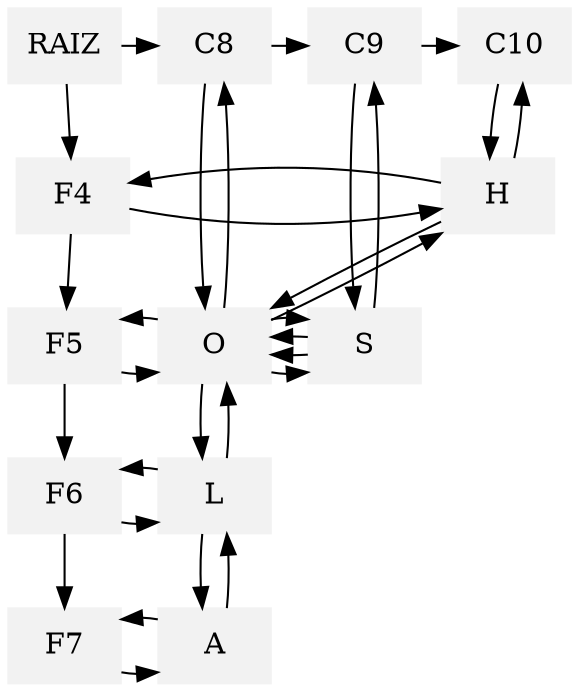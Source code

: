digraph G {
node[shape=box, style=filled, color = Gray95];
edge[color=black]
rankdir=UD
{rank = same;RAIZ,C8,C9,C10};
RAIZ->C8
C8->C9->C10
RAIZ->F4
F4->F5->F6->F7
F4->H
F5-> O
F6->L
F7->A
C8-> O
C9->S
C10->H
{rank = same;F4,H};
{rank = same;F5, O,S,O};
{rank = same;F6,L};
{rank = same;F7,A};
{rank = main;C8, O};
{rank = main;C9,S};
{rank = main;C10,H,O,L,A};
H
H->F4

 O->S->O
 O->F5
S-> O
O->S

L
L->F6

A
A->F7

 O->C8
 O

S->C9
S

H->C10
H->O->L->A
O->H
L->O
A->L


}